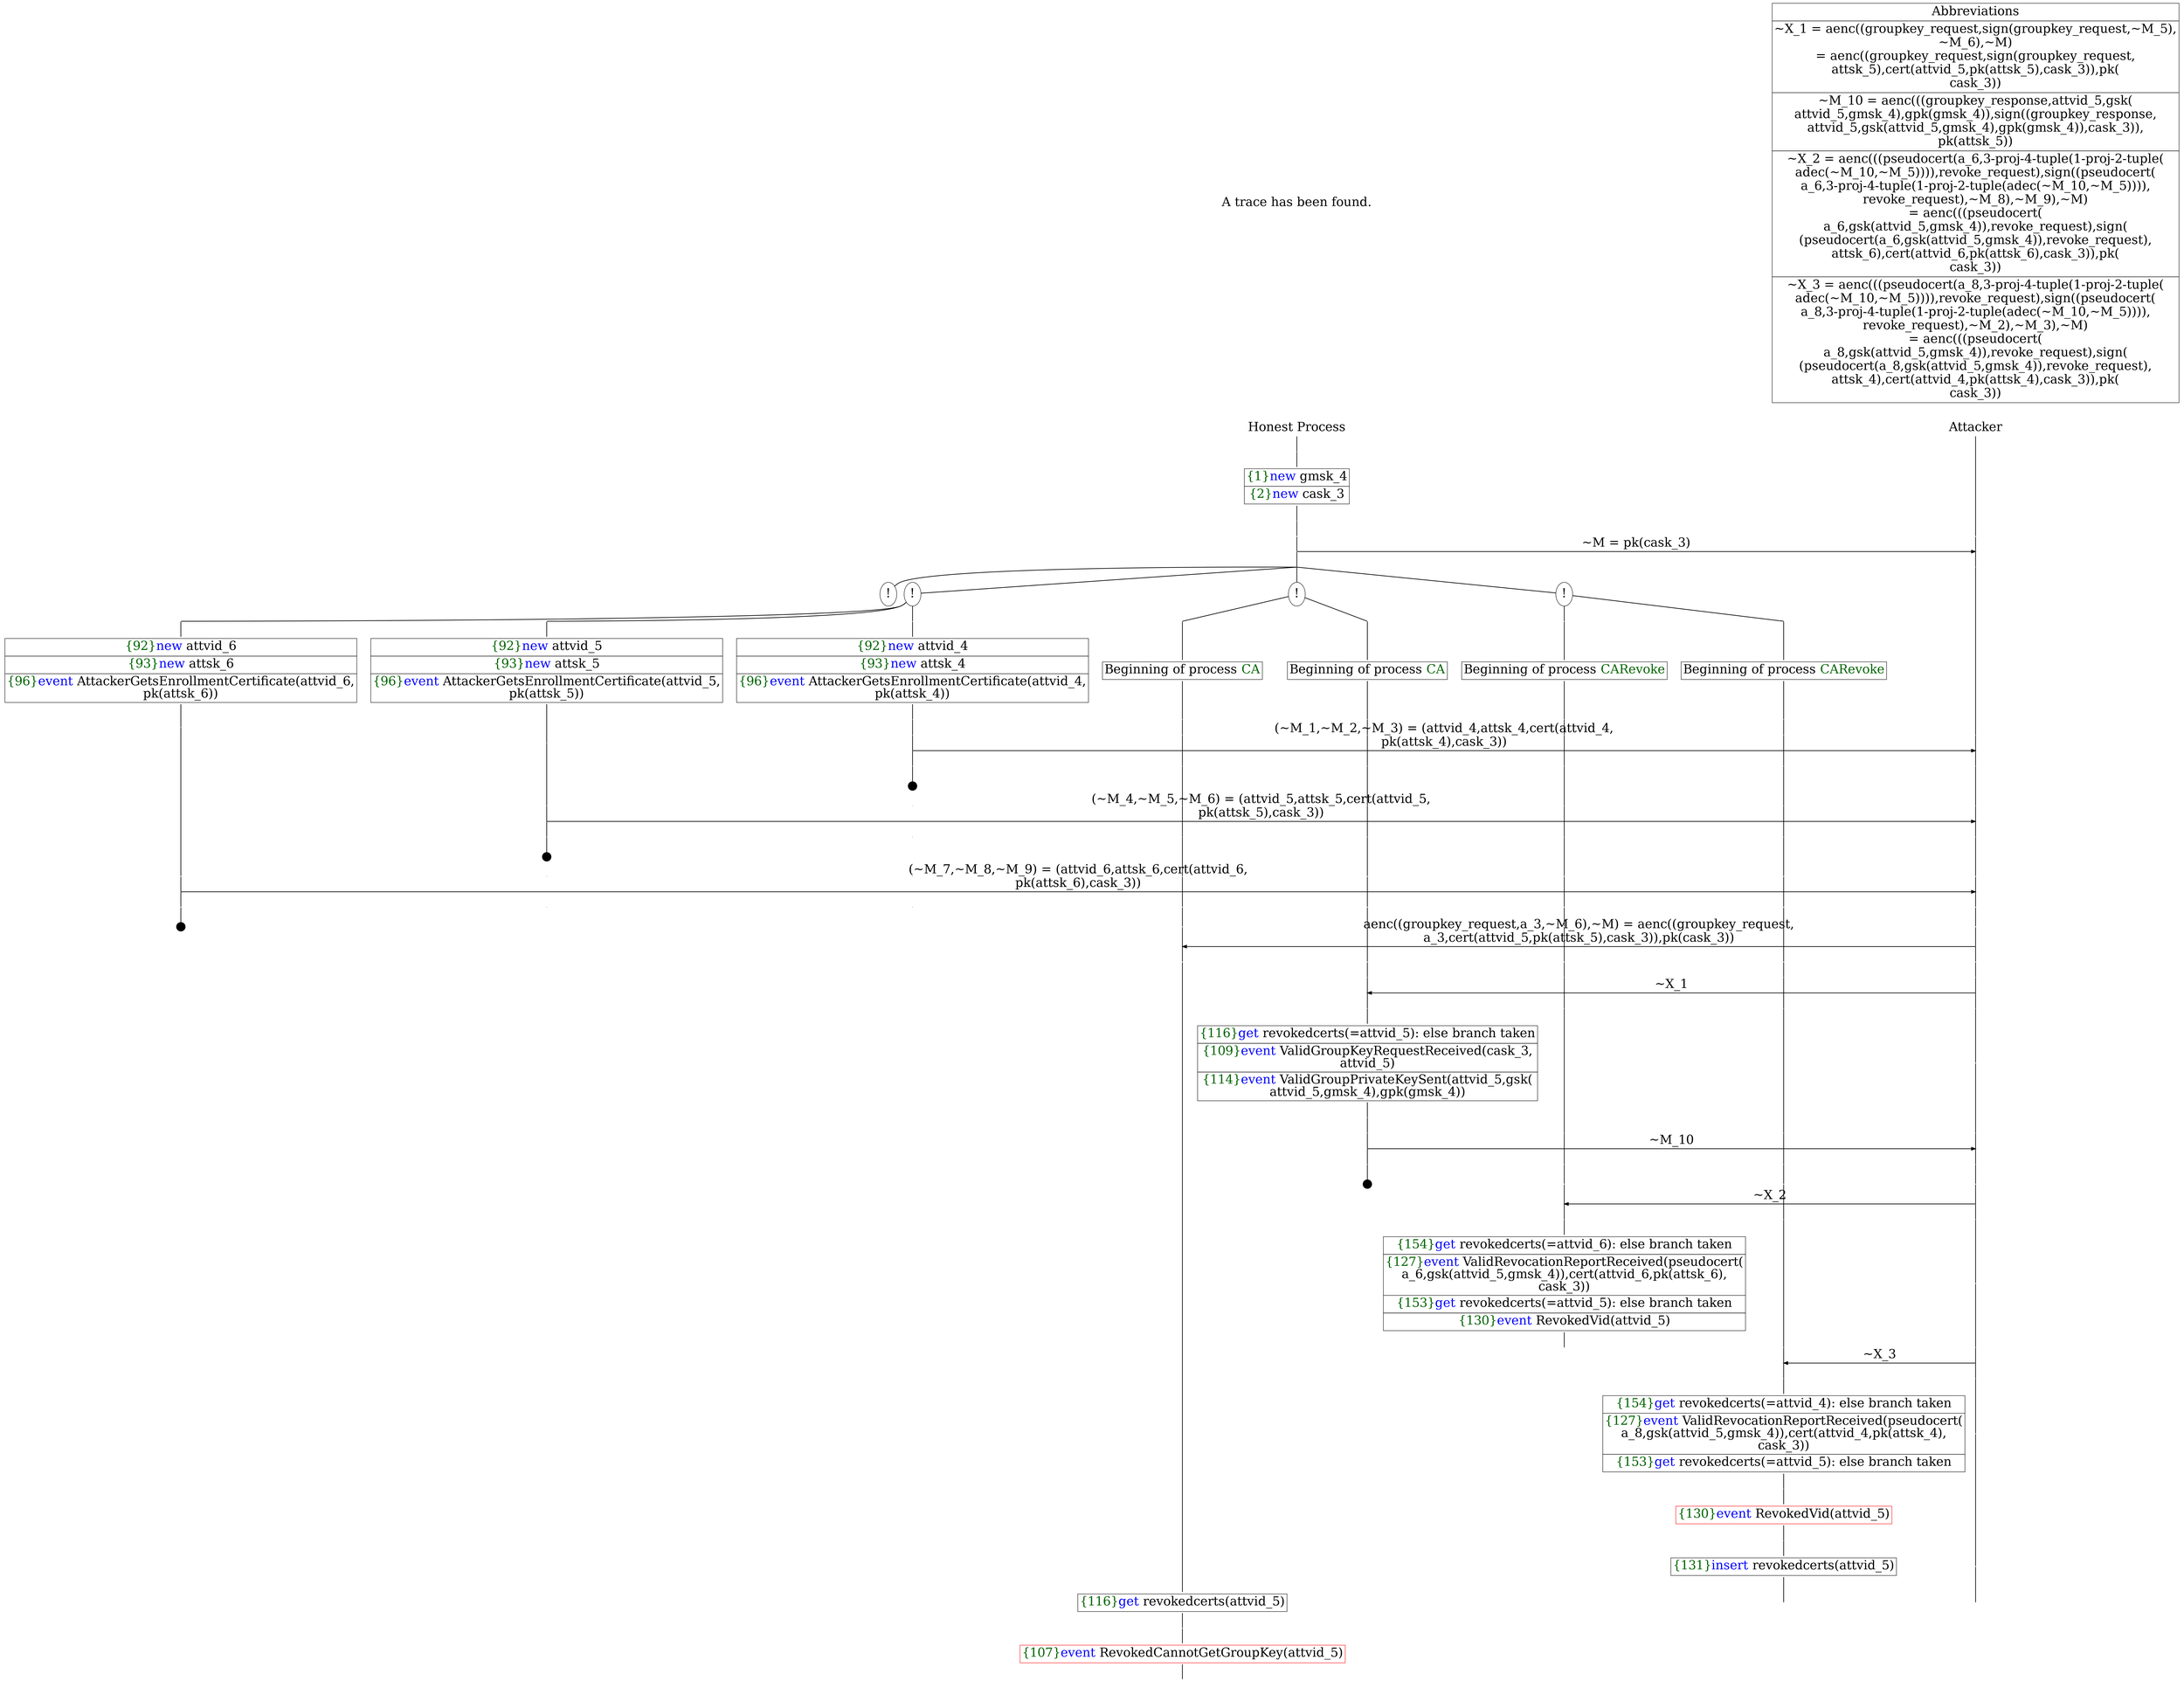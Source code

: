 digraph {
graph [ordering = out]
edge [arrowhead = none, penwidth = 1.6, fontsize = 30]
node [shape = point, width = 0, height = 0, fontsize = 30]
Trace [label = <A trace has been found.<br/>
>, shape = plaintext]
P0__0 [label = "Honest Process", shape = plaintext]
P__0 [label = "Attacker", shape = plaintext]
Trace -> P0__0 [label = "", style = invisible, weight = 100]{rank = same; P0__0 P__0}
P0__0 -> P0__1 [label = <>, weight = 100]
P0__1 -> P0__2 [label = <>, weight = 100]
P0__2 [shape = plaintext, label = <<TABLE BORDER="0" CELLBORDER="1" CELLSPACING="0" CELLPADDING="4"> <TR><TD><FONT COLOR="darkgreen">{1}</FONT><FONT COLOR="blue">new </FONT>gmsk_4</TD></TR><TR><TD><FONT COLOR="darkgreen">{2}</FONT><FONT COLOR="blue">new </FONT>cask_3</TD></TR></TABLE>>]
P0__2 -> P0__3 [label = <>, weight = 100]
P0__3 -> P0__4 [label = <>, weight = 100]
P__0 -> P__1 [label = <>, weight = 100]
{rank = same; P__1 P0__4}
P0__4 -> P0__5 [label = <>, weight = 100]
P__1 -> P__2 [label = <>, weight = 100]
{rank = same; P__2 P0__5}
P0__5 -> P__2 [label = <~M = pk(cask_3)>, arrowhead = normal]
P0__5 -> P0__6 [label = <>, weight = 100]
P__2 -> P__3 [label = <>, weight = 100]
{rank = same; P__3 P0__6}
/*RPar */
P0__6 -> P0_3__6 [label = <>]
P0__6 -> P0_2__6 [label = <>]
P0__6 -> P0_1__6 [label = <>]
P0__6 -> P0_0__6 [label = <>]
P0__6 [label = "", fixedsize = false, width = 0, height = 0, shape = none]
{rank = same; P0_0__6 P0_1__6 P0_2__6 P0_3__6}
P0_0__6 [label = "!", shape = ellipse]
{rank = same; P0_0_1__6 P0_0_0__6}
P0_0_1__6 [label = "", fixedsize = false, width = 0, height = 0, shape = none]
P0_0__6 -> P0_0_1__6 [label = <>]
P0_0_0__6 [label = "", fixedsize = false, width = 0, height = 0, shape = none]
P0_0__6 -> P0_0_0__6 [label = <>]
P0_0_0__6 -> P0_0_0__7 [label = <>, weight = 100]
P0_0_0__7 [shape = plaintext, label = <<TABLE BORDER="0" CELLBORDER="1" CELLSPACING="0" CELLPADDING="4"> <TR><TD>Beginning of process <FONT COLOR="darkgreen">CARevoke</FONT></TD></TR></TABLE>>]
P0_0_0__7 -> P0_0_0__8 [label = <>, weight = 100]
P0_0_1__6 -> P0_0_1__7 [label = <>, weight = 100]
P0_0_1__7 [shape = plaintext, label = <<TABLE BORDER="0" CELLBORDER="1" CELLSPACING="0" CELLPADDING="4"> <TR><TD>Beginning of process <FONT COLOR="darkgreen">CARevoke</FONT></TD></TR></TABLE>>]
P0_0_1__7 -> P0_0_1__8 [label = <>, weight = 100]
P0_1__6 [label = "!", shape = ellipse]
{rank = same; P0_1_1__6 P0_1_0__6}
P0_1_1__6 [label = "", fixedsize = false, width = 0, height = 0, shape = none]
P0_1__6 -> P0_1_1__6 [label = <>]
P0_1_0__6 [label = "", fixedsize = false, width = 0, height = 0, shape = none]
P0_1__6 -> P0_1_0__6 [label = <>]
P0_1_0__6 -> P0_1_0__7 [label = <>, weight = 100]
P0_1_0__7 [shape = plaintext, label = <<TABLE BORDER="0" CELLBORDER="1" CELLSPACING="0" CELLPADDING="4"> <TR><TD>Beginning of process <FONT COLOR="darkgreen">CA</FONT></TD></TR></TABLE>>]
P0_1_0__7 -> P0_1_0__8 [label = <>, weight = 100]
P0_1_1__6 -> P0_1_1__7 [label = <>, weight = 100]
P0_1_1__7 [shape = plaintext, label = <<TABLE BORDER="0" CELLBORDER="1" CELLSPACING="0" CELLPADDING="4"> <TR><TD>Beginning of process <FONT COLOR="darkgreen">CA</FONT></TD></TR></TABLE>>]
P0_1_1__7 -> P0_1_1__8 [label = <>, weight = 100]
P0_2__6 [label = "!", shape = ellipse]
{rank = same; P0_2_2__6 P0_2_1__6 P0_2_0__6}
P0_2_2__6 [label = "", fixedsize = false, width = 0, height = 0, shape = none]
P0_2__6 -> P0_2_2__6 [label = <>]
P0_2_1__6 [label = "", fixedsize = false, width = 0, height = 0, shape = none]
P0_2__6 -> P0_2_1__6 [label = <>]
P0_2_0__6 [label = "", fixedsize = false, width = 0, height = 0, shape = none]
P0_2__6 -> P0_2_0__6 [label = <>]
P0_2_0__6 -> P0_2_0__7 [label = <>, weight = 100]
P0_2_0__7 [shape = plaintext, label = <<TABLE BORDER="0" CELLBORDER="1" CELLSPACING="0" CELLPADDING="4"> <TR><TD><FONT COLOR="darkgreen">{92}</FONT><FONT COLOR="blue">new </FONT>attvid_4</TD></TR><TR><TD><FONT COLOR="darkgreen">{93}</FONT><FONT COLOR="blue">new </FONT>attsk_4</TD></TR><TR><TD><FONT COLOR="darkgreen">{96}</FONT><FONT COLOR="blue">event</FONT> AttackerGetsEnrollmentCertificate(attvid_4,<br/>
pk(attsk_4))</TD></TR></TABLE>>]
P0_2_0__7 -> P0_2_0__8 [label = <>, weight = 100]
P0_2_0__8 -> P0_2_0__9 [label = <>, weight = 100]
P0_1_1__8 -> P0_1_1__9 [label = <>, weight = 100]
P0_1_0__8 -> P0_1_0__9 [label = <>, weight = 100]
P0_0_1__8 -> P0_0_1__9 [label = <>, weight = 100]
P0_0_0__8 -> P0_0_0__9 [label = <>, weight = 100]
P__3 -> P__4 [label = <>, weight = 100]
{rank = same; P__4 P0_0_0__9 P0_0_1__9 P0_1_0__9 P0_1_1__9 P0_2_0__9}
P0_2_0__9 -> P0_2_0__10 [label = <>, weight = 100]
P__4 -> P__5 [label = <>, weight = 100]
{rank = same; P__5 P0_2_0__10}
P0_2_0__10 -> P__5 [label = <(~M_1,~M_2,~M_3) = (attvid_4,attsk_4,cert(attvid_4,<br/>
pk(attsk_4),cask_3))>, arrowhead = normal]
P0_2_0__10 -> P0_2_0__11 [label = <>, weight = 100]
P0_1_1__9 -> P0_1_1__10 [label = <>, weight = 100]
P0_1_0__9 -> P0_1_0__10 [label = <>, weight = 100]
P0_0_1__9 -> P0_0_1__10 [label = <>, weight = 100]
P0_0_0__9 -> P0_0_0__10 [label = <>, weight = 100]
P__5 -> P__6 [label = <>, weight = 100]
{rank = same; P__6 P0_0_0__10 P0_0_1__10 P0_1_0__10 P0_1_1__10 P0_2_0__11}
P0_2_0__12 [label = "", width = 0.3, height = 0.3]
P0_2_0__11 -> P0_2_0__12 [label = <>, weight = 100]
P0_2_1__6 -> P0_2_1__7 [label = <>, weight = 100]
P0_2_1__7 [shape = plaintext, label = <<TABLE BORDER="0" CELLBORDER="1" CELLSPACING="0" CELLPADDING="4"> <TR><TD><FONT COLOR="darkgreen">{92}</FONT><FONT COLOR="blue">new </FONT>attvid_5</TD></TR><TR><TD><FONT COLOR="darkgreen">{93}</FONT><FONT COLOR="blue">new </FONT>attsk_5</TD></TR><TR><TD><FONT COLOR="darkgreen">{96}</FONT><FONT COLOR="blue">event</FONT> AttackerGetsEnrollmentCertificate(attvid_5,<br/>
pk(attsk_5))</TD></TR></TABLE>>]
P0_2_1__7 -> P0_2_1__8 [label = <>, weight = 100]
P0_2_1__8 -> P0_2_1__9 [label = <>, weight = 100]
P0_2_0__13 [label = "", style = invisible]
P0_2_0__12 -> P0_2_0__13 [label = <>, weight = 100, style = invisible]
P0_1_1__10 -> P0_1_1__11 [label = <>, weight = 100]
P0_1_0__10 -> P0_1_0__11 [label = <>, weight = 100]
P0_0_1__10 -> P0_0_1__11 [label = <>, weight = 100]
P0_0_0__10 -> P0_0_0__11 [label = <>, weight = 100]
P__6 -> P__7 [label = <>, weight = 100]
{rank = same; P__7 P0_0_0__11 P0_0_1__11 P0_1_0__11 P0_1_1__11 P0_2_0__13 P0_2_1__9}
P0_2_1__9 -> P0_2_1__10 [label = <>, weight = 100]
P__7 -> P__8 [label = <>, weight = 100]
{rank = same; P__8 P0_2_1__10}
P0_2_1__10 -> P__8 [label = <(~M_4,~M_5,~M_6) = (attvid_5,attsk_5,cert(attvid_5,<br/>
pk(attsk_5),cask_3))>, arrowhead = normal]
P0_2_1__10 -> P0_2_1__11 [label = <>, weight = 100]
P0_2_0__14 [label = "", style = invisible]
P0_2_0__13 -> P0_2_0__14 [label = <>, weight = 100, style = invisible]
P0_1_1__11 -> P0_1_1__12 [label = <>, weight = 100]
P0_1_0__11 -> P0_1_0__12 [label = <>, weight = 100]
P0_0_1__11 -> P0_0_1__12 [label = <>, weight = 100]
P0_0_0__11 -> P0_0_0__12 [label = <>, weight = 100]
P__8 -> P__9 [label = <>, weight = 100]
{rank = same; P__9 P0_0_0__12 P0_0_1__12 P0_1_0__12 P0_1_1__12 P0_2_0__14 P0_2_1__11}
P0_2_1__12 [label = "", width = 0.3, height = 0.3]
P0_2_1__11 -> P0_2_1__12 [label = <>, weight = 100]
P0_2_2__6 -> P0_2_2__7 [label = <>, weight = 100]
P0_2_2__7 [shape = plaintext, label = <<TABLE BORDER="0" CELLBORDER="1" CELLSPACING="0" CELLPADDING="4"> <TR><TD><FONT COLOR="darkgreen">{92}</FONT><FONT COLOR="blue">new </FONT>attvid_6</TD></TR><TR><TD><FONT COLOR="darkgreen">{93}</FONT><FONT COLOR="blue">new </FONT>attsk_6</TD></TR><TR><TD><FONT COLOR="darkgreen">{96}</FONT><FONT COLOR="blue">event</FONT> AttackerGetsEnrollmentCertificate(attvid_6,<br/>
pk(attsk_6))</TD></TR></TABLE>>]
P0_2_2__7 -> P0_2_2__8 [label = <>, weight = 100]
P0_2_2__8 -> P0_2_2__9 [label = <>, weight = 100]
P0_2_1__13 [label = "", style = invisible]
P0_2_1__12 -> P0_2_1__13 [label = <>, weight = 100, style = invisible]
P0_2_0__15 [label = "", style = invisible]
P0_2_0__14 -> P0_2_0__15 [label = <>, weight = 100, style = invisible]
P0_1_1__12 -> P0_1_1__13 [label = <>, weight = 100]
P0_1_0__12 -> P0_1_0__13 [label = <>, weight = 100]
P0_0_1__12 -> P0_0_1__13 [label = <>, weight = 100]
P0_0_0__12 -> P0_0_0__13 [label = <>, weight = 100]
P__9 -> P__10 [label = <>, weight = 100]
{rank = same; P__10 P0_0_0__13 P0_0_1__13 P0_1_0__13 P0_1_1__13 P0_2_0__15 P0_2_1__13 P0_2_2__9}
P0_2_2__9 -> P0_2_2__10 [label = <>, weight = 100]
P__10 -> P__11 [label = <>, weight = 100]
{rank = same; P__11 P0_2_2__10}
P0_2_2__10 -> P__11 [label = <(~M_7,~M_8,~M_9) = (attvid_6,attsk_6,cert(attvid_6,<br/>
pk(attsk_6),cask_3))>, arrowhead = normal]
P0_2_2__10 -> P0_2_2__11 [label = <>, weight = 100]
P0_2_1__14 [label = "", style = invisible]
P0_2_1__13 -> P0_2_1__14 [label = <>, weight = 100, style = invisible]
P0_2_0__16 [label = "", style = invisible]
P0_2_0__15 -> P0_2_0__16 [label = <>, weight = 100, style = invisible]
P0_1_1__13 -> P0_1_1__14 [label = <>, weight = 100]
P0_1_0__13 -> P0_1_0__14 [label = <>, weight = 100]
P0_0_1__13 -> P0_0_1__14 [label = <>, weight = 100]
P0_0_0__13 -> P0_0_0__14 [label = <>, weight = 100]
P__11 -> P__12 [label = <>, weight = 100]
{rank = same; P__12 P0_0_0__14 P0_0_1__14 P0_1_0__14 P0_1_1__14 P0_2_0__16 P0_2_1__14 P0_2_2__11}
P0_2_2__12 [label = "", width = 0.3, height = 0.3]
P0_2_2__11 -> P0_2_2__12 [label = <>, weight = 100]
P0_3__6 [label = "!", shape = ellipse]
P0_1_1__14 -> P0_1_1__15 [label = <>, weight = 100]
P0_1_0__14 -> P0_1_0__15 [label = <>, weight = 100]
P0_0_1__14 -> P0_0_1__15 [label = <>, weight = 100]
P0_0_0__14 -> P0_0_0__15 [label = <>, weight = 100]
P__12 -> P__13 [label = <>, weight = 100]
{rank = same; P__13 P0_0_0__15 P0_0_1__15 P0_1_0__15 P0_1_1__15}
P0_1_1__15 -> P0_1_1__16 [label = <>, weight = 100]
P__13 -> P__14 [label = <>, weight = 100]
{rank = same; P__14 P0_1_1__16}
P0_1_1__16 -> P__14 [label = <aenc((groupkey_request,a_3,~M_6),~M) = aenc((groupkey_request,<br/>
a_3,cert(attvid_5,pk(attsk_5),cask_3)),pk(cask_3))>, dir = back, arrowhead = normal]
P0_1_1__16 -> P0_1_1__17 [label = <>, weight = 100]
P0_1_0__15 -> P0_1_0__16 [label = <>, weight = 100]
P0_0_1__15 -> P0_0_1__16 [label = <>, weight = 100]
P0_0_0__15 -> P0_0_0__16 [label = <>, weight = 100]
P__14 -> P__15 [label = <>, weight = 100]
{rank = same; P__15 P0_0_0__16 P0_0_1__16 P0_1_0__16 P0_1_1__17}
P0_1_0__16 -> P0_1_0__17 [label = <>, weight = 100]
P0_0_1__16 -> P0_0_1__17 [label = <>, weight = 100]
P0_0_0__16 -> P0_0_0__17 [label = <>, weight = 100]
P__15 -> P__16 [label = <>, weight = 100]
{rank = same; P__16 P0_0_0__17 P0_0_1__17 P0_1_0__17}
P0_1_0__17 -> P0_1_0__18 [label = <>, weight = 100]
P__16 -> P__17 [label = <>, weight = 100]
{rank = same; P__17 P0_1_0__18}
P0_1_0__18 -> P__17 [label = <~X_1>, dir = back, arrowhead = normal]
P0_1_0__18 -> P0_1_0__19 [label = <>, weight = 100]
P0_0_1__17 -> P0_0_1__18 [label = <>, weight = 100]
P0_0_0__17 -> P0_0_0__18 [label = <>, weight = 100]
P__17 -> P__18 [label = <>, weight = 100]
{rank = same; P__18 P0_0_0__18 P0_0_1__18 P0_1_0__19}
P0_1_0__19 -> P0_1_0__20 [label = <>, weight = 100]
P0_1_0__20 [shape = plaintext, label = <<TABLE BORDER="0" CELLBORDER="1" CELLSPACING="0" CELLPADDING="4"> <TR><TD><FONT COLOR="darkgreen">{116}</FONT><FONT COLOR="blue">get</FONT> revokedcerts(=attvid_5): else branch taken<br/>
</TD></TR><TR><TD><FONT COLOR="darkgreen">{109}</FONT><FONT COLOR="blue">event</FONT> ValidGroupKeyRequestReceived(cask_3,<br/>
attvid_5)</TD></TR><TR><TD><FONT COLOR="darkgreen">{114}</FONT><FONT COLOR="blue">event</FONT> ValidGroupPrivateKeySent(attvid_5,gsk(<br/>
attvid_5,gmsk_4),gpk(gmsk_4))</TD></TR></TABLE>>]
P0_1_0__20 -> P0_1_0__21 [label = <>, weight = 100]
P__18 -> P__19 [label = <>, weight = 100]
{rank = same; P__19 P0_1_0__20}
P0_1_0__21 -> P0_1_0__22 [label = <>, weight = 100]
P0_0_1__18 -> P0_0_1__19 [label = <>, weight = 100]
P0_0_0__18 -> P0_0_0__19 [label = <>, weight = 100]
P__19 -> P__20 [label = <>, weight = 100]
{rank = same; P__20 P0_0_0__19 P0_0_1__19 P0_1_0__22}
P0_1_0__22 -> P0_1_0__23 [label = <>, weight = 100]
P__20 -> P__21 [label = <>, weight = 100]
{rank = same; P__21 P0_1_0__23}
P0_1_0__23 -> P__21 [label = <~M_10>, arrowhead = normal]
P0_1_0__23 -> P0_1_0__24 [label = <>, weight = 100]
P0_0_1__19 -> P0_0_1__20 [label = <>, weight = 100]
P0_0_0__19 -> P0_0_0__20 [label = <>, weight = 100]
P__21 -> P__22 [label = <>, weight = 100]
{rank = same; P__22 P0_0_0__20 P0_0_1__20 P0_1_0__24}
P0_1_0__25 [label = "", width = 0.3, height = 0.3]
P0_1_0__24 -> P0_1_0__25 [label = <>, weight = 100]
P0_0_1__20 -> P0_0_1__21 [label = <>, weight = 100]
P0_0_0__20 -> P0_0_0__21 [label = <>, weight = 100]
P__22 -> P__23 [label = <>, weight = 100]
{rank = same; P__23 P0_0_0__21 P0_0_1__21}
P0_0_1__21 -> P0_0_1__22 [label = <>, weight = 100]
P__23 -> P__24 [label = <>, weight = 100]
{rank = same; P__24 P0_0_1__22}
P0_0_1__22 -> P__24 [label = <~X_2>, dir = back, arrowhead = normal]
P0_0_1__22 -> P0_0_1__23 [label = <>, weight = 100]
P0_0_0__21 -> P0_0_0__22 [label = <>, weight = 100]
P__24 -> P__25 [label = <>, weight = 100]
{rank = same; P__25 P0_0_0__22 P0_0_1__23}
P0_0_1__23 -> P0_0_1__24 [label = <>, weight = 100]
P0_0_1__24 [shape = plaintext, label = <<TABLE BORDER="0" CELLBORDER="1" CELLSPACING="0" CELLPADDING="4"> <TR><TD><FONT COLOR="darkgreen">{154}</FONT><FONT COLOR="blue">get</FONT> revokedcerts(=attvid_6): else branch taken<br/>
</TD></TR><TR><TD><FONT COLOR="darkgreen">{127}</FONT><FONT COLOR="blue">event</FONT> ValidRevocationReportReceived(pseudocert(<br/>
a_6,gsk(attvid_5,gmsk_4)),cert(attvid_6,pk(attsk_6),<br/>
cask_3))</TD></TR><TR><TD><FONT COLOR="darkgreen">{153}</FONT><FONT COLOR="blue">get</FONT> revokedcerts(=attvid_5): else branch taken<br/>
</TD></TR><TR><TD><FONT COLOR="darkgreen">{130}</FONT><FONT COLOR="blue">event</FONT> RevokedVid(attvid_5)</TD></TR></TABLE>>]
P0_0_1__24 -> P0_0_1__25 [label = <>, weight = 100]
P__25 -> P__26 [label = <>, weight = 100]
{rank = same; P__26 P0_0_1__24}
P0_0_0__22 -> P0_0_0__23 [label = <>, weight = 100]
P__26 -> P__27 [label = <>, weight = 100]
{rank = same; P__27 P0_0_0__23}
P0_0_0__23 -> P0_0_0__24 [label = <>, weight = 100]
P__27 -> P__28 [label = <>, weight = 100]
{rank = same; P__28 P0_0_0__24}
P0_0_0__24 -> P__28 [label = <~X_3>, dir = back, arrowhead = normal]
P0_0_0__24 -> P0_0_0__25 [label = <>, weight = 100]
P__28 -> P__29 [label = <>, weight = 100]
{rank = same; P__29 P0_0_0__25}
P0_0_0__25 -> P0_0_0__26 [label = <>, weight = 100]
P0_0_0__26 [shape = plaintext, label = <<TABLE BORDER="0" CELLBORDER="1" CELLSPACING="0" CELLPADDING="4"> <TR><TD><FONT COLOR="darkgreen">{154}</FONT><FONT COLOR="blue">get</FONT> revokedcerts(=attvid_4): else branch taken<br/>
</TD></TR><TR><TD><FONT COLOR="darkgreen">{127}</FONT><FONT COLOR="blue">event</FONT> ValidRevocationReportReceived(pseudocert(<br/>
a_8,gsk(attvid_5,gmsk_4)),cert(attvid_4,pk(attsk_4),<br/>
cask_3))</TD></TR><TR><TD><FONT COLOR="darkgreen">{153}</FONT><FONT COLOR="blue">get</FONT> revokedcerts(=attvid_5): else branch taken<br/>
</TD></TR></TABLE>>]
P0_0_0__26 -> P0_0_0__27 [label = <>, weight = 100]
P__29 -> P__30 [label = <>, weight = 100]
{rank = same; P__30 P0_0_0__26}
P0_0_0__27 -> P0_0_0__28 [label = <>, weight = 100]
P0_0_0__28 [color = red, shape = plaintext, label = <<TABLE BORDER="0" CELLBORDER="1" CELLSPACING="0" CELLPADDING="4"> <TR><TD><FONT COLOR="darkgreen">{130}</FONT><FONT COLOR="blue">event</FONT> RevokedVid(attvid_5)</TD></TR></TABLE>>]
P0_0_0__28 -> P0_0_0__29 [label = <>, weight = 100]
P0_0_0__29 -> P0_0_0__30 [label = <>, weight = 100]
P0_0_0__30 [shape = plaintext, label = <<TABLE BORDER="0" CELLBORDER="1" CELLSPACING="0" CELLPADDING="4"> <TR><TD><FONT COLOR="darkgreen">{131}</FONT><FONT COLOR="blue">insert </FONT>revokedcerts(attvid_5)</TD></TR></TABLE>>]
P0_0_0__30 -> P0_0_0__31 [label = <>, weight = 100]
P__30 -> P__31 [label = <>, weight = 100]
{rank = same; P__31 P0_0_0__30}
P0_1_1__17 -> P0_1_1__18 [label = <>, weight = 100]
P0_1_1__18 [shape = plaintext, label = <<TABLE BORDER="0" CELLBORDER="1" CELLSPACING="0" CELLPADDING="4"> <TR><TD><FONT COLOR="darkgreen">{116}</FONT><FONT COLOR="blue">get </FONT>revokedcerts(attvid_5)</TD></TR></TABLE>>]
P0_1_1__18 -> P0_1_1__19 [label = <>, weight = 100]
P__31 -> P__32 [label = <>, weight = 100]
{rank = same; P__32 P0_1_1__18}
P0_1_1__19 -> P0_1_1__20 [label = <>, weight = 100]
P0_1_1__20 [color = red, shape = plaintext, label = <<TABLE BORDER="0" CELLBORDER="1" CELLSPACING="0" CELLPADDING="4"> <TR><TD><FONT COLOR="darkgreen">{107}</FONT><FONT COLOR="blue">event</FONT> RevokedCannotGetGroupKey(attvid_5)</TD></TR></TABLE>>]
P0_1_1__20 -> P0_1_1__21 [label = <>, weight = 100]
Abbrev [shape = plaintext, label = <<TABLE BORDER="0" CELLBORDER="1" CELLSPACING="0" CELLPADDING="4"><TR> <TD> Abbreviations </TD></TR><TR><TD>~X_1 = aenc((groupkey_request,sign(groupkey_request,~M_5),<br/>
~M_6),~M)<br/>
= aenc((groupkey_request,sign(groupkey_request,<br/>
attsk_5),cert(attvid_5,pk(attsk_5),cask_3)),pk(<br/>
cask_3))</TD></TR><TR><TD>~M_10 = aenc(((groupkey_response,attvid_5,gsk(<br/>
attvid_5,gmsk_4),gpk(gmsk_4)),sign((groupkey_response,<br/>
attvid_5,gsk(attvid_5,gmsk_4),gpk(gmsk_4)),cask_3)),<br/>
pk(attsk_5))</TD></TR><TR><TD>~X_2 = aenc(((pseudocert(a_6,3-proj-4-tuple(1-proj-2-tuple(<br/>
adec(~M_10,~M_5)))),revoke_request),sign((pseudocert(<br/>
a_6,3-proj-4-tuple(1-proj-2-tuple(adec(~M_10,~M_5)))),<br/>
revoke_request),~M_8),~M_9),~M)<br/>
= aenc(((pseudocert(<br/>
a_6,gsk(attvid_5,gmsk_4)),revoke_request),sign(<br/>
(pseudocert(a_6,gsk(attvid_5,gmsk_4)),revoke_request),<br/>
attsk_6),cert(attvid_6,pk(attsk_6),cask_3)),pk(<br/>
cask_3))</TD></TR><TR><TD>~X_3 = aenc(((pseudocert(a_8,3-proj-4-tuple(1-proj-2-tuple(<br/>
adec(~M_10,~M_5)))),revoke_request),sign((pseudocert(<br/>
a_8,3-proj-4-tuple(1-proj-2-tuple(adec(~M_10,~M_5)))),<br/>
revoke_request),~M_2),~M_3),~M)<br/>
= aenc(((pseudocert(<br/>
a_8,gsk(attvid_5,gmsk_4)),revoke_request),sign(<br/>
(pseudocert(a_8,gsk(attvid_5,gmsk_4)),revoke_request),<br/>
attsk_4),cert(attvid_4,pk(attsk_4),cask_3)),pk(<br/>
cask_3))</TD></TR></TABLE>>]Abbrev -> P__0 [style = invisible, weight =100]}